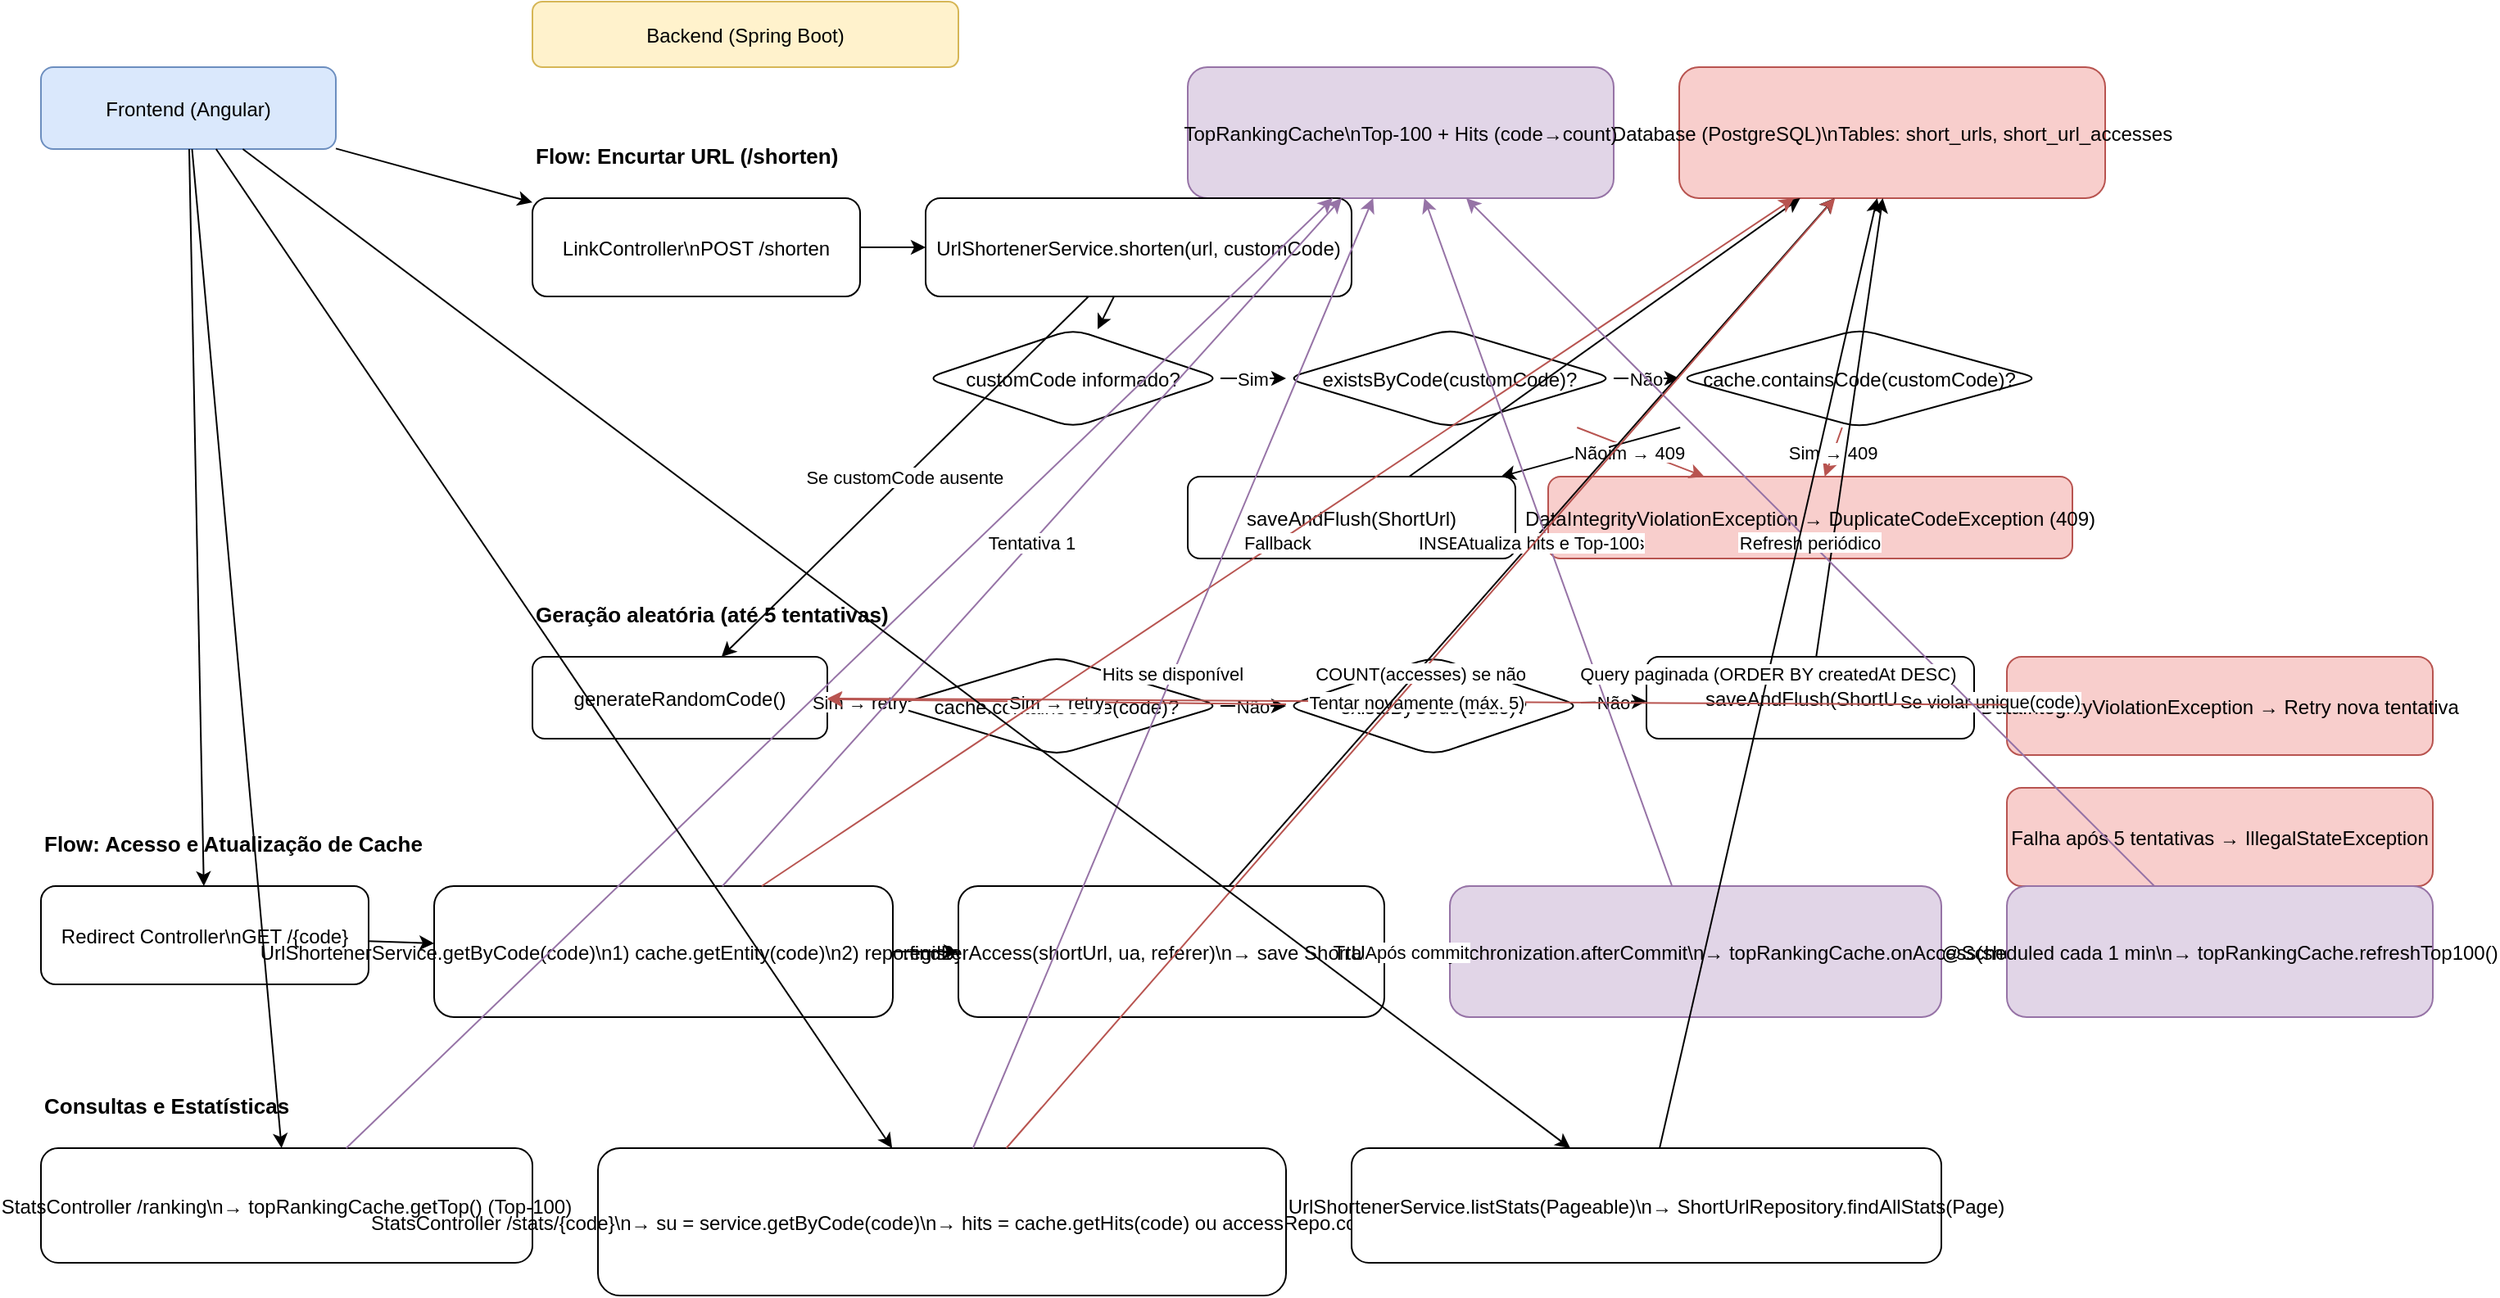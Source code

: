 <mxfile version="20.6.3" type="device">
  <diagram id="system-flow" name="System Flow">
    <mxGraphModel dx="1612" dy="978" grid="1" gridSize="10" guides="1" tooltips="1" connect="1" arrows="1" fold="1" page="1" pageScale="1" pageWidth="1920" pageHeight="1080" math="0" shadow="0">
      <root>
        <mxCell id="0"/>
        <mxCell id="1" parent="0"/>

        <!-- Section: Actors -->
        <mxCell id="client" value="Frontend (Angular)" style="shape=rectangle;rounded=1;fillColor=#dae8fc;strokeColor=#6c8ebf;fontSize=12" vertex="1" parent="1">
          <mxGeometry x="40" y="60" width="180" height="50" as="geometry"/>
        </mxCell>
        <mxCell id="backend" value="Backend (Spring Boot)" style="shape=rectangle;rounded=1;fillColor=#fff2cc;strokeColor=#d6b656;fontSize=12" vertex="1" parent="1">
          <mxGeometry x="340" y="20" width="260" height="40" as="geometry"/>
        </mxCell>
        <mxCell id="db" value="Database (PostgreSQL)\nTables: short_urls, short_url_accesses" style="shape=rectangle;rounded=1;fillColor=#f8cecc;strokeColor=#b85450;fontSize=12" vertex="1" parent="1">
          <mxGeometry x="1040" y="60" width="260" height="80" as="geometry"/>
        </mxCell>
        <mxCell id="cache" value="TopRankingCache\nTop-100 + Hits (code→count)" style="shape=rectangle;rounded=1;fillColor=#e1d5e7;strokeColor=#9673a6;fontSize=12" vertex="1" parent="1">
          <mxGeometry x="740" y="60" width="260" height="80" as="geometry"/>
        </mxCell>

        <!-- Section: Shorten Flow (/shorten) -->
        <mxCell id="shortenTitle" value="Flow: Encurtar URL (/shorten)" style="text;align=left;fontStyle=1;fontSize=13" vertex="1" parent="1">
          <mxGeometry x="340" y="100" width="280" height="30" as="geometry"/>
        </mxCell>

        <mxCell id="shortenCtrl" value="LinkController\nPOST /shorten" style="shape=rectangle;rounded=1;fillColor=#fff;strokeColor=#000;fontSize=12" vertex="1" parent="1">
          <mxGeometry x="340" y="140" width="200" height="60" as="geometry"/>
        </mxCell>
        <mxCell id="shortenSvc" value="UrlShortenerService.shorten(url, customCode)" style="shape=rectangle;rounded=1;fillColor=#fff;strokeColor=#000;fontSize=12" vertex="1" parent="1">
          <mxGeometry x="580" y="140" width="260" height="60" as="geometry"/>
        </mxCell>
        <mxCell id="hasCustom" value="customCode informado?" style="shape=rhombus;rounded=1;fillColor=#fff;strokeColor=#000;fontSize=12" vertex="1" parent="1">
          <mxGeometry x="580" y="220" width="180" height="60" as="geometry"/>
        </mxCell>
        <mxCell id="checkDBCustom" value="existsByCode(customCode)?" style="shape=rhombus;rounded=1;fillColor=#fff;strokeColor=#000;fontSize=12" vertex="1" parent="1">
          <mxGeometry x="800" y="220" width="200" height="60" as="geometry"/>
        </mxCell>
        <mxCell id="checkCacheCustom" value="cache.containsCode(customCode)?" style="shape=rhombus;rounded=1;fillColor=#fff;strokeColor=#000;fontSize=12" vertex="1" parent="1">
          <mxGeometry x="1040" y="220" width="220" height="60" as="geometry"/>
        </mxCell>
        <mxCell id="saveCustom" value="saveAndFlush(ShortUrl)" style="shape=rectangle;rounded=1;fillColor=#fff;strokeColor=#000;fontSize=12" vertex="1" parent="1">
          <mxGeometry x="740" y="310" width="200" height="50" as="geometry"/>
        </mxCell>
        <mxCell id="catchDup" value="DataIntegrityViolationException → DuplicateCodeException (409)" style="shape=rectangle;rounded=1;fillColor=#f8cecc;strokeColor=#b85450;fontSize=12" vertex="1" parent="1">
          <mxGeometry x="960" y="310" width="320" height="50" as="geometry"/>
        </mxCell>

        <!-- Random generation loop -->
        <mxCell id="loopTitle" value="Geração aleatória (até 5 tentativas)" style="text;align=left;fontStyle=1;fontSize=13" vertex="1" parent="1">
          <mxGeometry x="340" y="380" width="280" height="30" as="geometry"/>
        </mxCell>
        <mxCell id="genCode" value="generateRandomCode()" style="shape=rectangle;rounded=1;fillColor=#fff;strokeColor=#000;fontSize=12" vertex="1" parent="1">
          <mxGeometry x="340" y="420" width="180" height="50" as="geometry"/>
        </mxCell>
        <mxCell id="checkCacheGen" value="cache.containsCode(code)?" style="shape=rhombus;rounded=1;fillColor=#fff;strokeColor=#000;fontSize=12" vertex="1" parent="1">
          <mxGeometry x="560" y="420" width="200" height="60" as="geometry"/>
        </mxCell>
        <mxCell id="checkDBGen" value="existsByCode(code)?" style="shape=rhombus;rounded=1;fillColor=#fff;strokeColor=#000;fontSize=12" vertex="1" parent="1">
          <mxGeometry x="800" y="420" width="180" height="60" as="geometry"/>
        </mxCell>
        <mxCell id="saveGen" value="saveAndFlush(ShortUrl)" style="shape=rectangle;rounded=1;fillColor=#fff;strokeColor=#000;fontSize=12" vertex="1" parent="1">
          <mxGeometry x="1020" y="420" width="200" height="50" as="geometry"/>
        </mxCell>
        <mxCell id="catchCollision" value="DataIntegrityViolationException → Retry nova tentativa" style="shape=rectangle;rounded=1;fillColor=#f8cecc;strokeColor=#b85450;fontSize=12" vertex="1" parent="1">
          <mxGeometry x="1240" y="420" width="260" height="60" as="geometry"/>
        </mxCell>
        <mxCell id="loopEnd" value="Falha após 5 tentativas → IllegalStateException" style="shape=rectangle;rounded=1;fillColor=#f8cecc;strokeColor=#b85450;fontSize=12" vertex="1" parent="1">
          <mxGeometry x="1240" y="500" width="260" height="60" as="geometry"/>
        </mxCell>

        <!-- Access and Cache Update -->
        <mxCell id="accessTitle" value="Flow: Acesso e Atualização de Cache" style="text;align=left;fontStyle=1;fontSize=13" vertex="1" parent="1">
          <mxGeometry x="40" y="520" width="300" height="30" as="geometry"/>
        </mxCell>
        <mxCell id="redirectCtrl" value="Redirect Controller\nGET /{code}" style="shape=rectangle;rounded=1;fillColor=#fff;strokeColor=#000;fontSize=12" vertex="1" parent="1">
          <mxGeometry x="40" y="560" width="200" height="60" as="geometry"/>
        </mxCell>
        <mxCell id="getByCode" value="UrlShortenerService.getByCode(code)\n1) cache.getEntity(code)\n2) repo.findByCode(code)" style="shape=rectangle;rounded=1;fillColor=#fff;strokeColor=#000;fontSize=12" vertex="1" parent="1">
          <mxGeometry x="280" y="560" width="280" height="80" as="geometry"/>
        </mxCell>
        <mxCell id="registerAccess" value="registerAccess(shortUrl, ua, referer)\n→ save ShortUrlAccess" style="shape=rectangle;rounded=1;fillColor=#fff;strokeColor=#000;fontSize=12" vertex="1" parent="1">
          <mxGeometry x="600" y="560" width="260" height="80" as="geometry"/>
        </mxCell>
        <mxCell id="afterCommit" value="TransactionSynchronization.afterCommit\n→ topRankingCache.onAccess(shortUrl)" style="shape=rectangle;rounded=1;fillColor=#e1d5e7;strokeColor=#9673a6;fontSize=12" vertex="1" parent="1">
          <mxGeometry x="900" y="560" width="300" height="80" as="geometry"/>
        </mxCell>
        <mxCell id="scheduler" value="@Scheduled cada 1 min\n→ topRankingCache.refreshTop100()" style="shape=rectangle;rounded=1;fillColor=#e1d5e7;strokeColor=#9673a6;fontSize=12" vertex="1" parent="1">
          <mxGeometry x="1240" y="560" width="260" height="80" as="geometry"/>
        </mxCell>

        <!-- Queries / APIs -->
        <mxCell id="queriesTitle" value="Consultas e Estatísticas" style="text;align=left;fontStyle=1;fontSize=13" vertex="1" parent="1">
          <mxGeometry x="40" y="680" width="220" height="30" as="geometry"/>
        </mxCell>
        <mxCell id="rankingEndpoint" value="StatsController /ranking\n→ topRankingCache.getTop() (Top-100)" style="shape=rectangle;rounded=1;fillColor=#fff;strokeColor=#000;fontSize=12" vertex="1" parent="1">
          <mxGeometry x="40" y="720" width="300" height="70" as="geometry"/>
        </mxCell>
        <mxCell id="statsEndpoint" value="StatsController /stats/{code}\n→ su = service.getByCode(code)\n→ hits = cache.getHits(code) ou accessRepo.countByShortUrl(su)" style="shape=rectangle;rounded=1;fillColor=#fff;strokeColor=#000;fontSize=12" vertex="1" parent="1">
          <mxGeometry x="380" y="720" width="420" height="90" as="geometry"/>
        </mxCell>
        <mxCell id="listStats" value="UrlShortenerService.listStats(Pageable)\n→ ShortUrlRepository.findAllStats(Page)" style="shape=rectangle;rounded=1;fillColor=#fff;strokeColor=#000;fontSize=12" vertex="1" parent="1">
          <mxGeometry x="840" y="720" width="360" height="70" as="geometry"/>
        </mxCell>

        <!-- Edges: Shorten flow -->
        <mxCell id="e1" edge="1" source="client" target="shortenCtrl" style="endArrow=classic;strokeColor=#000" parent="1">
          <mxGeometry relative="1" as="geometry"/>
        </mxCell>
        <mxCell id="e2" edge="1" source="shortenCtrl" target="shortenSvc" style="endArrow=classic;strokeColor=#000" parent="1">
          <mxGeometry relative="1" as="geometry"/>
        </mxCell>
        <mxCell id="e3" edge="1" source="shortenSvc" target="hasCustom" style="endArrow=classic;strokeColor=#000" parent="1">
          <mxGeometry relative="1" as="geometry"/>
        </mxCell>
        <mxCell id="e4" edge="1" source="hasCustom" target="checkDBCustom" value="Sim" style="endArrow=classic;strokeColor=#000;fontSize=11" parent="1">
          <mxGeometry relative="1" as="geometry"/>
        </mxCell>
        <mxCell id="e5" edge="1" source="checkDBCustom" target="checkCacheCustom" value="Não" style="endArrow=classic;strokeColor=#000;fontSize=11" parent="1">
          <mxGeometry relative="1" as="geometry"/>
        </mxCell>
        <mxCell id="e6" edge="1" source="checkDBCustom" target="catchDup" value="Sim → 409" style="endArrow=classic;strokeColor=#b85450;fontSize=11" parent="1">
          <mxGeometry relative="1" as="geometry"/>
        </mxCell>
        <mxCell id="e7" edge="1" source="checkCacheCustom" target="saveCustom" value="Não" style="endArrow=classic;strokeColor=#000;fontSize=11" parent="1">
          <mxGeometry relative="1" as="geometry"/>
        </mxCell>
        <mxCell id="e8" edge="1" source="checkCacheCustom" target="catchDup" value="Sim → 409" style="endArrow=classic;strokeColor=#b85450;fontSize=11" parent="1">
          <mxGeometry relative="1" as="geometry"/>
        </mxCell>
        <mxCell id="e9" edge="1" source="saveCustom" target="db" style="endArrow=classic;strokeColor=#000" parent="1">
          <mxGeometry relative="1" as="geometry"/>
        </mxCell>

        <!-- Random loop edges -->
        <mxCell id="e10" edge="1" source="shortenSvc" target="genCode" value="Se customCode ausente" style="endArrow=classic;strokeColor=#000;fontSize=11" parent="1">
          <mxGeometry relative="1" as="geometry"/>
        </mxCell>
        <mxCell id="e11" edge="1" source="genCode" target="checkCacheGen" style="endArrow=classic;strokeColor=#000" parent="1">
          <mxGeometry relative="1" as="geometry"/>
        </mxCell>
        <mxCell id="e12" edge="1" source="checkCacheGen" target="checkDBGen" value="Não" style="endArrow=classic;strokeColor=#000;fontSize=11" parent="1">
          <mxGeometry relative="1" as="geometry"/>
        </mxCell>
        <mxCell id="e13" edge="1" source="checkCacheGen" target="genCode" value="Sim → retry" style="endArrow=classic;strokeColor=#b85450;fontSize=11" parent="1">
          <mxGeometry relative="1" as="geometry"/>
        </mxCell>
        <mxCell id="e14" edge="1" source="checkDBGen" target="saveGen" value="Não" style="endArrow=classic;strokeColor=#000;fontSize=11" parent="1">
          <mxGeometry relative="1" as="geometry"/>
        </mxCell>
        <mxCell id="e15" edge="1" source="checkDBGen" target="genCode" value="Sim → retry" style="endArrow=classic;strokeColor=#b85450;fontSize=11" parent="1">
          <mxGeometry relative="1" as="geometry"/>
        </mxCell>
        <mxCell id="e16" edge="1" source="saveGen" target="db" style="endArrow=classic;strokeColor=#000" parent="1">
          <mxGeometry relative="1" as="geometry"/>
        </mxCell>
        <mxCell id="e17" edge="1" source="saveGen" target="catchCollision" value="Se violar unique(code)" style="endArrow=classic;strokeColor=#b85450;fontSize=11" parent="1">
          <mxGeometry relative="1" as="geometry"/>
        </mxCell>
        <mxCell id="e18" edge="1" source="catchCollision" target="genCode" value="Tentar novamente (máx. 5)" style="endArrow=classic;strokeColor=#b85450;fontSize=11" parent="1">
          <mxGeometry relative="1" as="geometry"/>
        </mxCell>

        <!-- Access edges -->
        <mxCell id="e19" edge="1" source="client" target="redirectCtrl" style="endArrow=classic;strokeColor=#000" parent="1">
          <mxGeometry relative="1" as="geometry"/>
        </mxCell>
        <mxCell id="e20" edge="1" source="redirectCtrl" target="getByCode" style="endArrow=classic;strokeColor=#000" parent="1">
          <mxGeometry relative="1" as="geometry"/>
        </mxCell>
        <mxCell id="e21" edge="1" source="getByCode" target="cache" value="Tentativa 1" style="endArrow=classic;strokeColor=#9673a6;fontSize=11" parent="1">
          <mxGeometry relative="1" as="geometry"/>
        </mxCell>
        <mxCell id="e22" edge="1" source="getByCode" target="db" value="Fallback" style="endArrow=classic;strokeColor=#b85450;fontSize=11" parent="1">
          <mxGeometry relative="1" as="geometry"/>
        </mxCell>
        <mxCell id="e23" edge="1" source="getByCode" target="registerAccess" style="endArrow=classic;strokeColor=#000" parent="1">
          <mxGeometry relative="1" as="geometry"/>
        </mxCell>
        <mxCell id="e24" edge="1" source="registerAccess" target="db" value="INSERT short_url_accesses" style="endArrow=classic;strokeColor=#000;fontSize=11" parent="1">
          <mxGeometry relative="1" as="geometry"/>
        </mxCell>
        <mxCell id="e25" edge="1" source="registerAccess" target="afterCommit" value="Após commit" style="endArrow=classic;strokeColor=#9673a6;fontSize=11" parent="1">
          <mxGeometry relative="1" as="geometry"/>
        </mxCell>
        <mxCell id="e26" edge="1" source="afterCommit" target="cache" value="Atualiza hits e Top-100" style="endArrow=classic;strokeColor=#9673a6;fontSize=11" parent="1">
          <mxGeometry relative="1" as="geometry"/>
        </mxCell>
        <mxCell id="e27" edge="1" source="scheduler" target="cache" value="Refresh periódico" style="endArrow=classic;strokeColor=#9673a6;fontSize=11" parent="1">
          <mxGeometry relative="1" as="geometry"/>
        </mxCell>

        <!-- Queries edges -->
        <mxCell id="e28" edge="1" source="client" target="rankingEndpoint" style="endArrow=classic;strokeColor=#000" parent="1">
          <mxGeometry relative="1" as="geometry"/>
        </mxCell>
        <mxCell id="e29" edge="1" source="rankingEndpoint" target="cache" style="endArrow=classic;strokeColor=#9673a6" parent="1">
          <mxGeometry relative="1" as="geometry"/>
        </mxCell>
        <mxCell id="e30" edge="1" source="client" target="statsEndpoint" style="endArrow=classic;strokeColor=#000" parent="1">
          <mxGeometry relative="1" as="geometry"/>
        </mxCell>
        <mxCell id="e31" edge="1" source="statsEndpoint" target="cache" value="Hits se disponível" style="endArrow=classic;strokeColor=#9673a6;fontSize=11" parent="1">
          <mxGeometry relative="1" as="geometry"/>
        </mxCell>
        <mxCell id="e32" edge="1" source="statsEndpoint" target="db" value="COUNT(accesses) se não" style="endArrow=classic;strokeColor=#b85450;fontSize=11" parent="1">
          <mxGeometry relative="1" as="geometry"/>
        </mxCell>
        <mxCell id="e33" edge="1" source="client" target="listStats" style="endArrow=classic;strokeColor=#000" parent="1">
          <mxGeometry relative="1" as="geometry"/>
        </mxCell>
        <mxCell id="e34" edge="1" source="listStats" target="db" value="Query paginada (ORDER BY createdAt DESC)" style="endArrow=classic;strokeColor=#000;fontSize=11" parent="1">
          <mxGeometry relative="1" as="geometry"/>
        </mxCell>
      </root>
    </mxGraphModel>
  </diagram>
</mxfile>